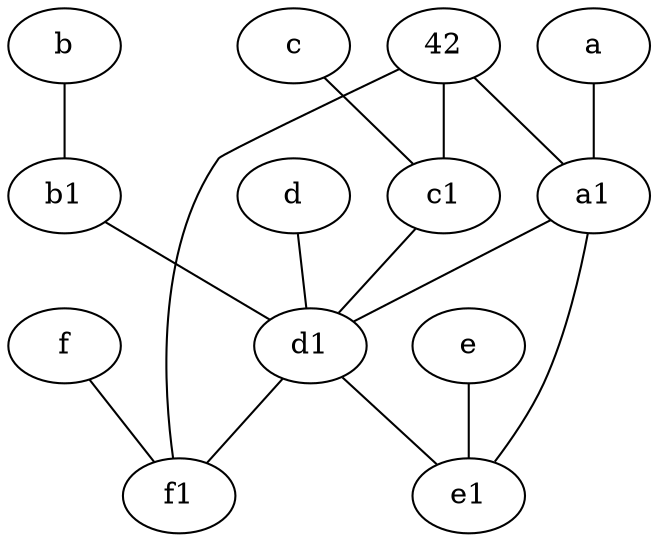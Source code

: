 graph {
	node [labelfontsize=50]
	c [labelfontsize=50 pos="4.5,2!"]
	f1 [labelfontsize=50 pos="3,8!"]
	a1 [labelfontsize=50 pos="8,3!"]
	c1 [labelfontsize=50 pos="4.5,3!"]
	b1 [labelfontsize=50 pos="9,4!"]
	d1 [labelfontsize=50 pos="3,5!"]
	b [labelfontsize=50 pos="10,4!"]
	42 [labelfontsize=50]
	e [labelfontsize=50 pos="7,9!"]
	f [labelfontsize=50 pos="3,9!"]
	a [labelfontsize=50 pos="8,2!"]
	e1 [labelfontsize=50 pos="7,7!"]
	d [labelfontsize=50 pos="2,5!"]
	c1 -- d1
	d -- d1
	a1 -- d1
	d1 -- f1
	b -- b1
	c -- c1
	42 -- f1
	d1 -- e1
	42 -- c1
	f -- f1
	a1 -- e1
	e -- e1
	42 -- a1
	a -- a1
	b1 -- d1
}
